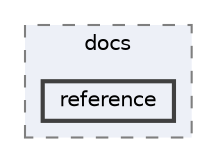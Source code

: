 digraph "googletest/docs/reference"
{
 // LATEX_PDF_SIZE
  bgcolor="transparent";
  edge [fontname=Helvetica,fontsize=10,labelfontname=Helvetica,labelfontsize=10];
  node [fontname=Helvetica,fontsize=10,shape=box,height=0.2,width=0.4];
  compound=true
  subgraph clusterdir_a2657960f5cd68d9c337c2a45de0c4a6 {
    graph [ bgcolor="#edf0f7", pencolor="grey50", label="docs", fontname=Helvetica,fontsize=10 style="filled,dashed", URL="dir_a2657960f5cd68d9c337c2a45de0c4a6.html",tooltip=""]
  dir_0dff9b90c93f6879a2986219c3754dea [label="reference", fillcolor="#edf0f7", color="grey25", style="filled,bold", URL="dir_0dff9b90c93f6879a2986219c3754dea.html",tooltip=""];
  }
}
